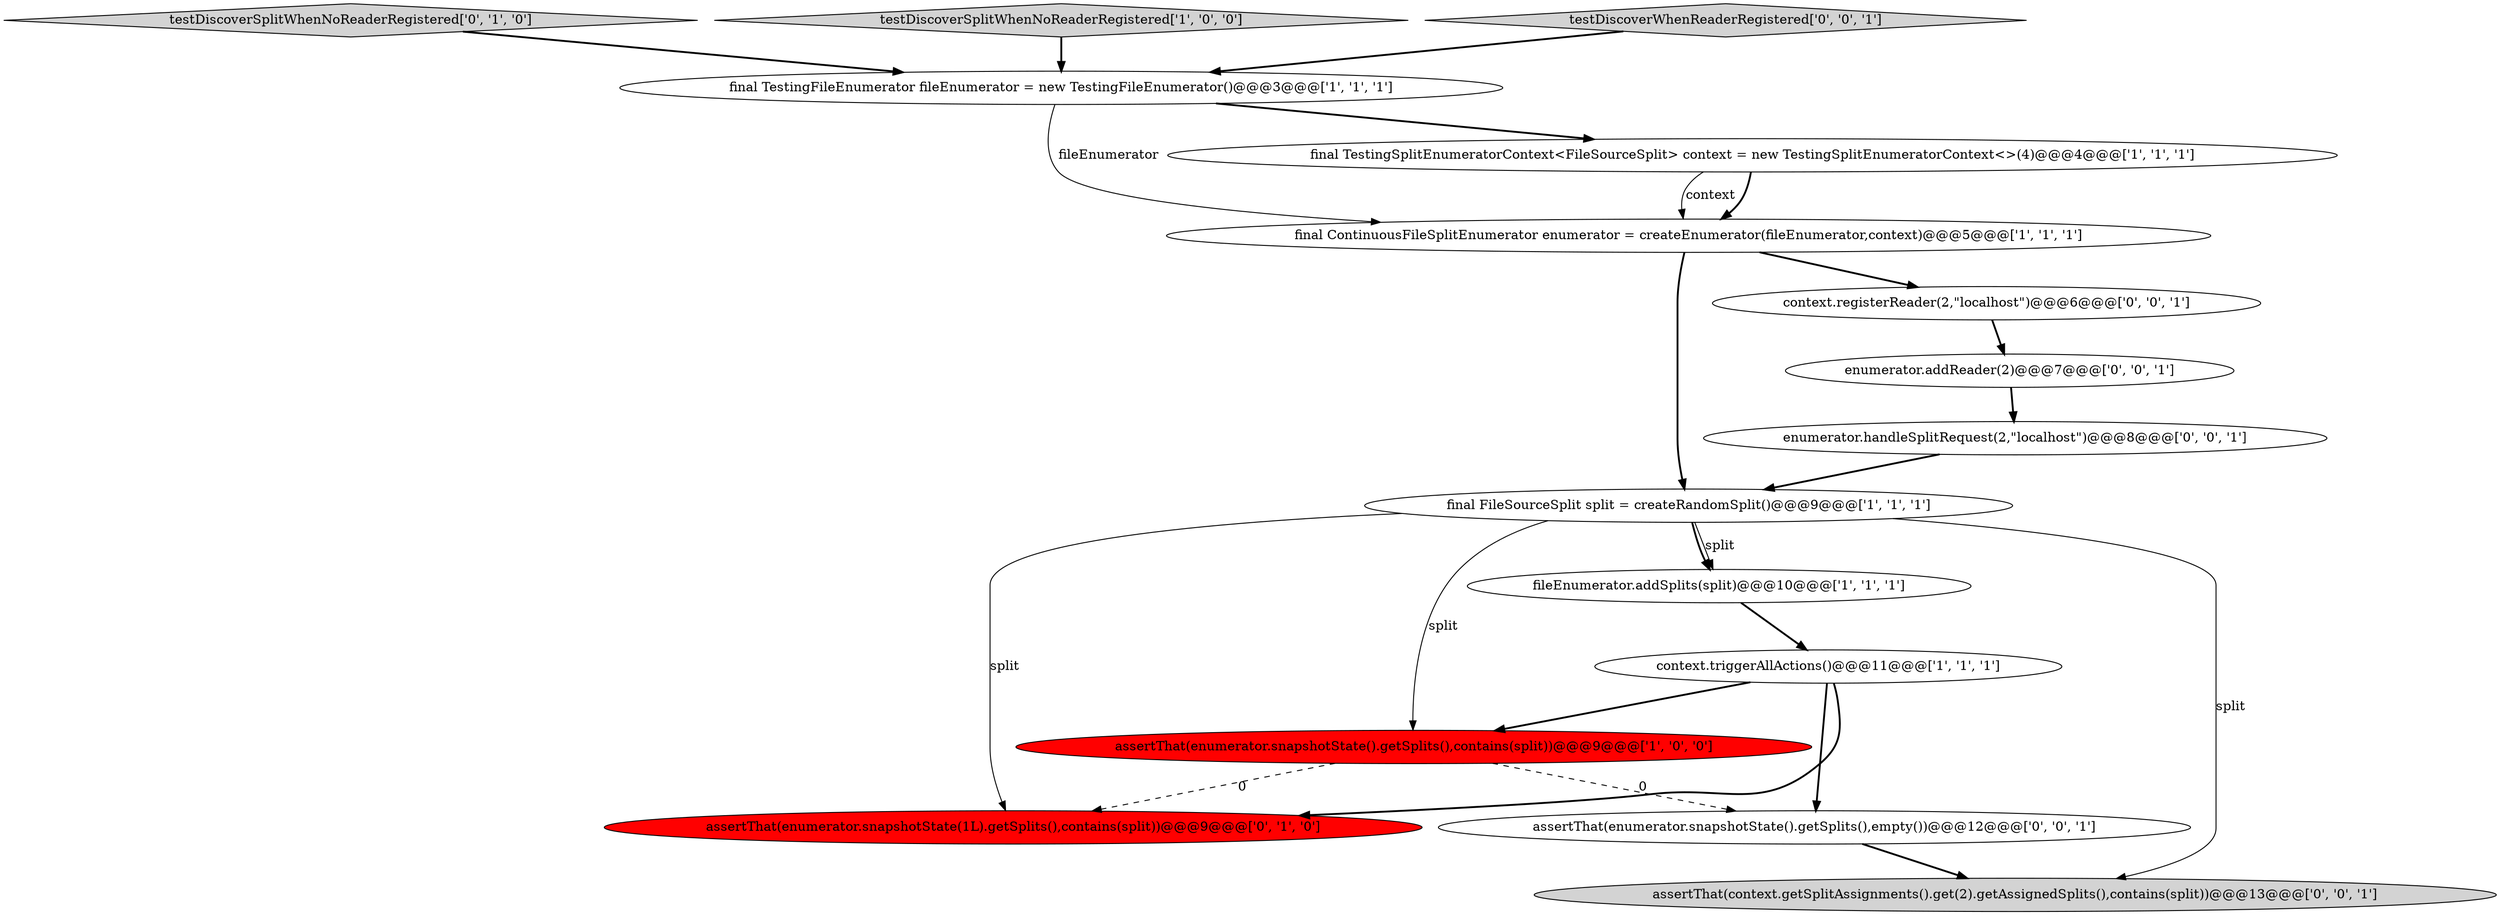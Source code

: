 digraph {
14 [style = filled, label = "assertThat(enumerator.snapshotState().getSplits(),empty())@@@12@@@['0', '0', '1']", fillcolor = white, shape = ellipse image = "AAA0AAABBB3BBB"];
15 [style = filled, label = "assertThat(context.getSplitAssignments().get(2).getAssignedSplits(),contains(split))@@@13@@@['0', '0', '1']", fillcolor = lightgray, shape = ellipse image = "AAA0AAABBB3BBB"];
1 [style = filled, label = "final ContinuousFileSplitEnumerator enumerator = createEnumerator(fileEnumerator,context)@@@5@@@['1', '1', '1']", fillcolor = white, shape = ellipse image = "AAA0AAABBB1BBB"];
6 [style = filled, label = "final TestingFileEnumerator fileEnumerator = new TestingFileEnumerator()@@@3@@@['1', '1', '1']", fillcolor = white, shape = ellipse image = "AAA0AAABBB1BBB"];
7 [style = filled, label = "assertThat(enumerator.snapshotState().getSplits(),contains(split))@@@9@@@['1', '0', '0']", fillcolor = red, shape = ellipse image = "AAA1AAABBB1BBB"];
0 [style = filled, label = "final FileSourceSplit split = createRandomSplit()@@@9@@@['1', '1', '1']", fillcolor = white, shape = ellipse image = "AAA0AAABBB1BBB"];
8 [style = filled, label = "testDiscoverSplitWhenNoReaderRegistered['0', '1', '0']", fillcolor = lightgray, shape = diamond image = "AAA0AAABBB2BBB"];
9 [style = filled, label = "assertThat(enumerator.snapshotState(1L).getSplits(),contains(split))@@@9@@@['0', '1', '0']", fillcolor = red, shape = ellipse image = "AAA1AAABBB2BBB"];
11 [style = filled, label = "context.registerReader(2,\"localhost\")@@@6@@@['0', '0', '1']", fillcolor = white, shape = ellipse image = "AAA0AAABBB3BBB"];
13 [style = filled, label = "enumerator.handleSplitRequest(2,\"localhost\")@@@8@@@['0', '0', '1']", fillcolor = white, shape = ellipse image = "AAA0AAABBB3BBB"];
4 [style = filled, label = "fileEnumerator.addSplits(split)@@@10@@@['1', '1', '1']", fillcolor = white, shape = ellipse image = "AAA0AAABBB1BBB"];
2 [style = filled, label = "context.triggerAllActions()@@@11@@@['1', '1', '1']", fillcolor = white, shape = ellipse image = "AAA0AAABBB1BBB"];
10 [style = filled, label = "enumerator.addReader(2)@@@7@@@['0', '0', '1']", fillcolor = white, shape = ellipse image = "AAA0AAABBB3BBB"];
5 [style = filled, label = "testDiscoverSplitWhenNoReaderRegistered['1', '0', '0']", fillcolor = lightgray, shape = diamond image = "AAA0AAABBB1BBB"];
12 [style = filled, label = "testDiscoverWhenReaderRegistered['0', '0', '1']", fillcolor = lightgray, shape = diamond image = "AAA0AAABBB3BBB"];
3 [style = filled, label = "final TestingSplitEnumeratorContext<FileSourceSplit> context = new TestingSplitEnumeratorContext<>(4)@@@4@@@['1', '1', '1']", fillcolor = white, shape = ellipse image = "AAA0AAABBB1BBB"];
6->3 [style = bold, label=""];
3->1 [style = bold, label=""];
6->1 [style = solid, label="fileEnumerator"];
3->1 [style = solid, label="context"];
7->14 [style = dashed, label="0"];
8->6 [style = bold, label=""];
4->2 [style = bold, label=""];
1->0 [style = bold, label=""];
2->9 [style = bold, label=""];
12->6 [style = bold, label=""];
0->9 [style = solid, label="split"];
1->11 [style = bold, label=""];
0->15 [style = solid, label="split"];
5->6 [style = bold, label=""];
10->13 [style = bold, label=""];
0->4 [style = solid, label="split"];
0->4 [style = bold, label=""];
11->10 [style = bold, label=""];
0->7 [style = solid, label="split"];
7->9 [style = dashed, label="0"];
2->14 [style = bold, label=""];
14->15 [style = bold, label=""];
2->7 [style = bold, label=""];
13->0 [style = bold, label=""];
}
